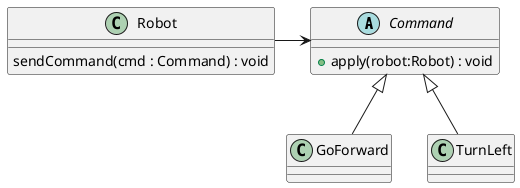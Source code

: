 @startuml

abstract class Command{
  + apply(robot:Robot) : void
}

class GoForward
class TurnLeft

Command <|-- GoForward
Command <|-- TurnLeft

Robot -> Command




class Robot{
  sendCommand(cmd : Command) : void
}



@enduml
